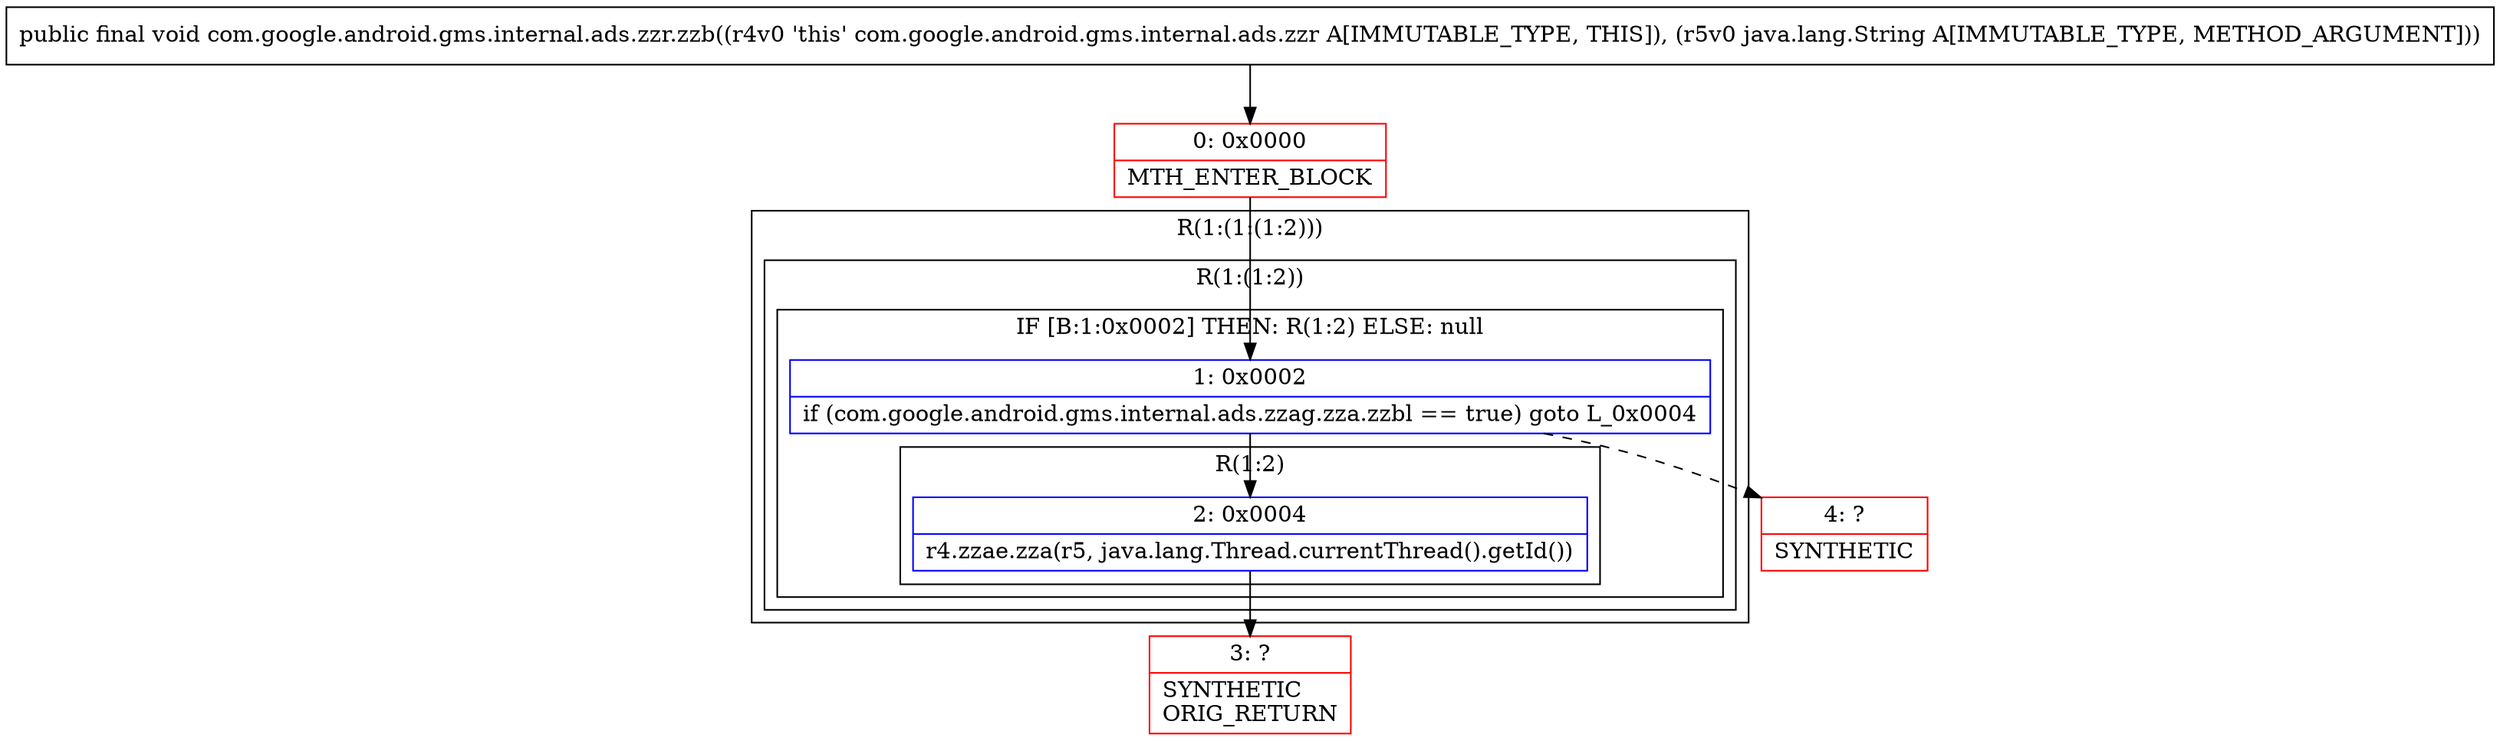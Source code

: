 digraph "CFG forcom.google.android.gms.internal.ads.zzr.zzb(Ljava\/lang\/String;)V" {
subgraph cluster_Region_872110604 {
label = "R(1:(1:(1:2)))";
node [shape=record,color=blue];
subgraph cluster_Region_856546846 {
label = "R(1:(1:2))";
node [shape=record,color=blue];
subgraph cluster_IfRegion_1136934549 {
label = "IF [B:1:0x0002] THEN: R(1:2) ELSE: null";
node [shape=record,color=blue];
Node_1 [shape=record,label="{1\:\ 0x0002|if (com.google.android.gms.internal.ads.zzag.zza.zzbl == true) goto L_0x0004\l}"];
subgraph cluster_Region_1116067231 {
label = "R(1:2)";
node [shape=record,color=blue];
Node_2 [shape=record,label="{2\:\ 0x0004|r4.zzae.zza(r5, java.lang.Thread.currentThread().getId())\l}"];
}
}
}
}
Node_0 [shape=record,color=red,label="{0\:\ 0x0000|MTH_ENTER_BLOCK\l}"];
Node_3 [shape=record,color=red,label="{3\:\ ?|SYNTHETIC\lORIG_RETURN\l}"];
Node_4 [shape=record,color=red,label="{4\:\ ?|SYNTHETIC\l}"];
MethodNode[shape=record,label="{public final void com.google.android.gms.internal.ads.zzr.zzb((r4v0 'this' com.google.android.gms.internal.ads.zzr A[IMMUTABLE_TYPE, THIS]), (r5v0 java.lang.String A[IMMUTABLE_TYPE, METHOD_ARGUMENT])) }"];
MethodNode -> Node_0;
Node_1 -> Node_2;
Node_1 -> Node_4[style=dashed];
Node_2 -> Node_3;
Node_0 -> Node_1;
}

